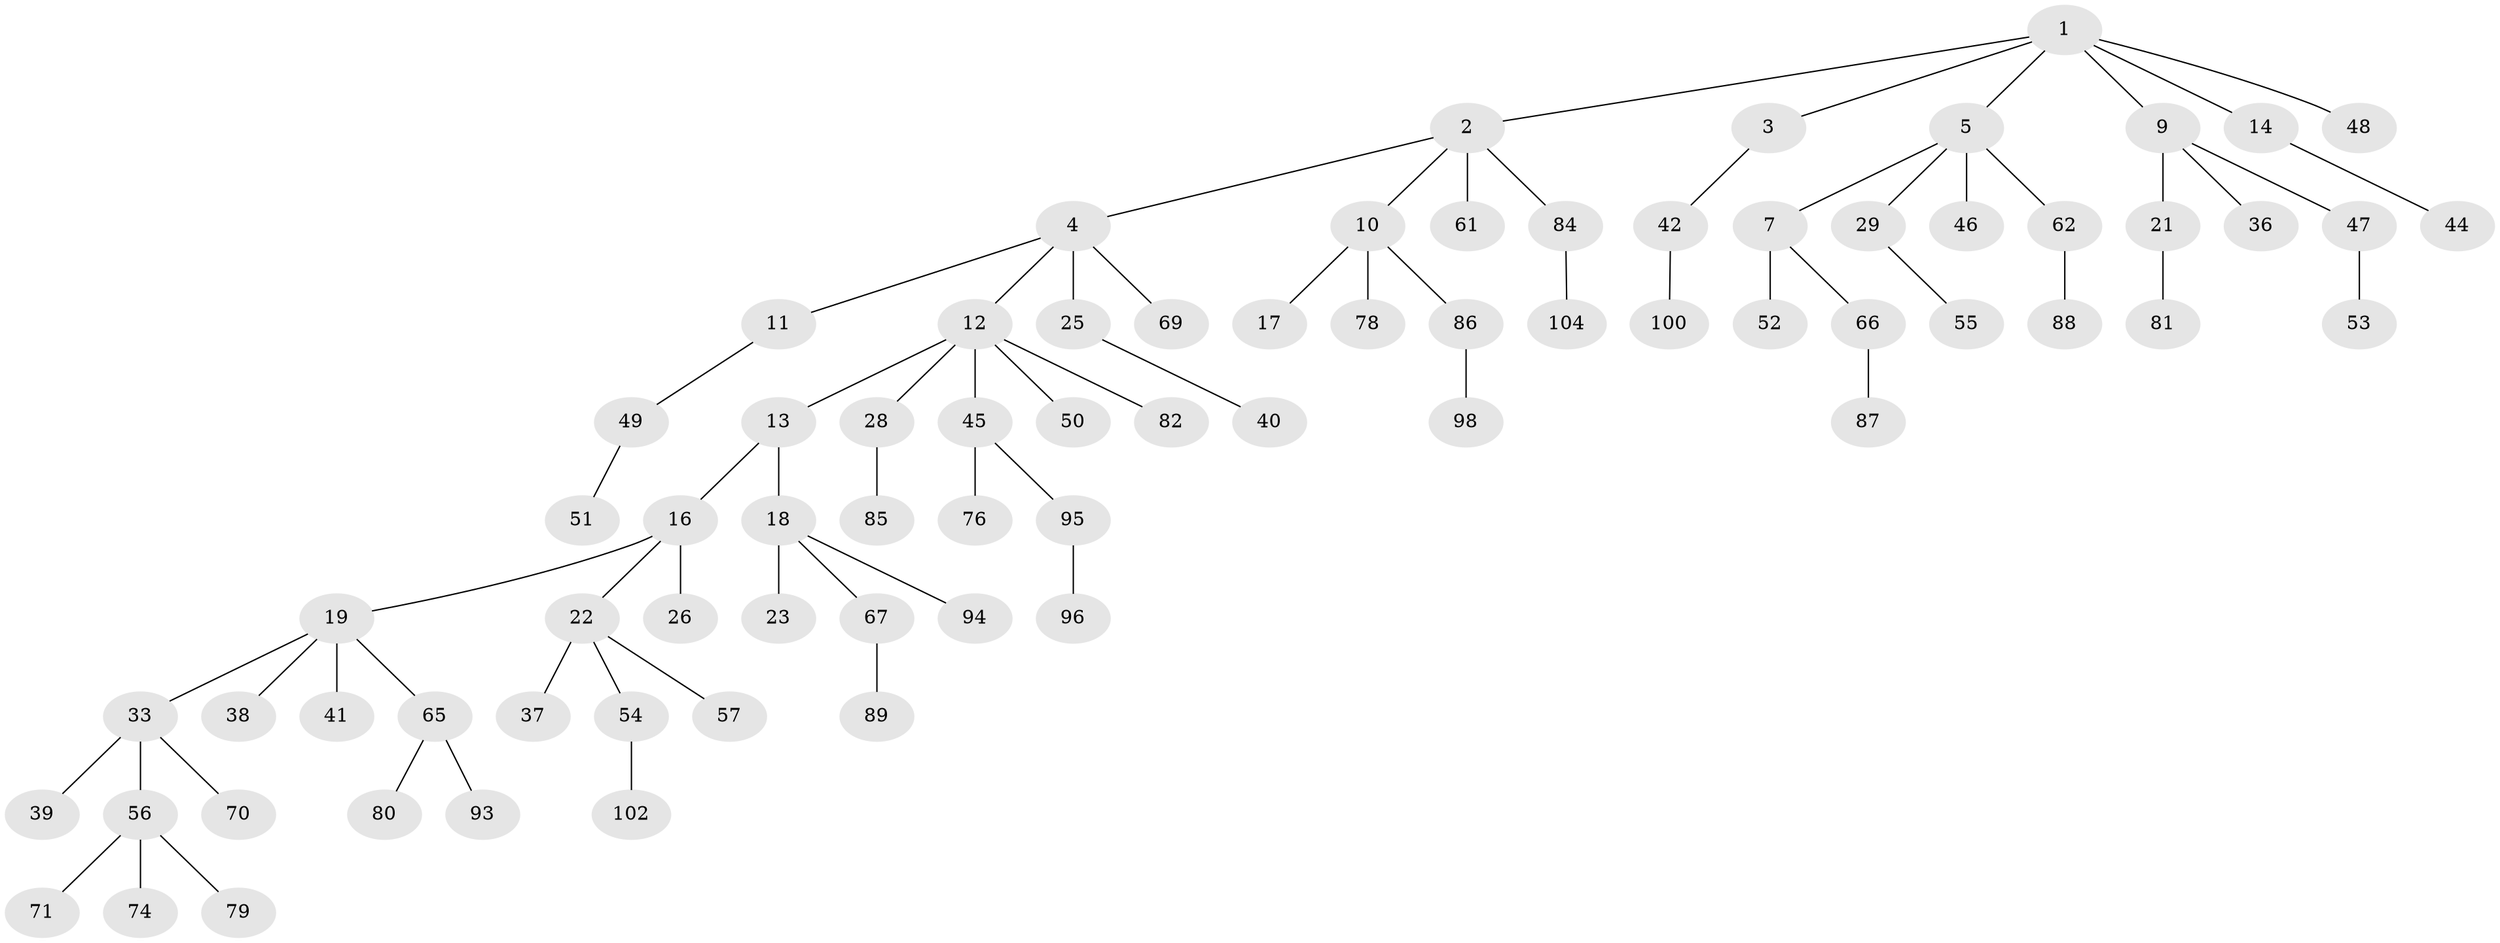 // Generated by graph-tools (version 1.1) at 2025/52/02/27/25 19:52:10]
// undirected, 74 vertices, 73 edges
graph export_dot {
graph [start="1"]
  node [color=gray90,style=filled];
  1 [super="+8"];
  2 [super="+27"];
  3;
  4;
  5 [super="+6"];
  7 [super="+24"];
  9 [super="+15"];
  10 [super="+34"];
  11;
  12 [super="+20"];
  13 [super="+43"];
  14 [super="+99"];
  16;
  17 [super="+35"];
  18 [super="+58"];
  19 [super="+32"];
  21 [super="+75"];
  22 [super="+31"];
  23 [super="+30"];
  25;
  26 [super="+72"];
  28;
  29 [super="+68"];
  33 [super="+59"];
  36;
  37;
  38 [super="+83"];
  39;
  40;
  41;
  42 [super="+77"];
  44;
  45 [super="+91"];
  46;
  47;
  48;
  49 [super="+63"];
  50;
  51 [super="+60"];
  52;
  53;
  54;
  55;
  56 [super="+73"];
  57;
  61;
  62 [super="+64"];
  65;
  66 [super="+97"];
  67;
  69 [super="+92"];
  70;
  71;
  74;
  76;
  78;
  79;
  80;
  81;
  82;
  84;
  85;
  86;
  87;
  88 [super="+90"];
  89 [super="+101"];
  93;
  94;
  95;
  96 [super="+103"];
  98;
  100;
  102;
  104;
  1 -- 2;
  1 -- 3;
  1 -- 5;
  1 -- 14;
  1 -- 48;
  1 -- 9;
  2 -- 4;
  2 -- 10;
  2 -- 61;
  2 -- 84;
  3 -- 42;
  4 -- 11;
  4 -- 12;
  4 -- 25;
  4 -- 69;
  5 -- 29;
  5 -- 46;
  5 -- 62;
  5 -- 7;
  7 -- 52;
  7 -- 66;
  9 -- 47;
  9 -- 36;
  9 -- 21;
  10 -- 17;
  10 -- 78;
  10 -- 86;
  11 -- 49;
  12 -- 13;
  12 -- 45;
  12 -- 82;
  12 -- 50;
  12 -- 28;
  13 -- 16;
  13 -- 18;
  14 -- 44;
  16 -- 19;
  16 -- 22;
  16 -- 26;
  18 -- 23;
  18 -- 67;
  18 -- 94;
  19 -- 33;
  19 -- 65;
  19 -- 41;
  19 -- 38;
  21 -- 81;
  22 -- 54;
  22 -- 57;
  22 -- 37;
  25 -- 40;
  28 -- 85;
  29 -- 55;
  33 -- 39;
  33 -- 56;
  33 -- 70;
  42 -- 100;
  45 -- 76;
  45 -- 95;
  47 -- 53;
  49 -- 51;
  54 -- 102;
  56 -- 71;
  56 -- 79;
  56 -- 74;
  62 -- 88;
  65 -- 80;
  65 -- 93;
  66 -- 87;
  67 -- 89;
  84 -- 104;
  86 -- 98;
  95 -- 96;
}
